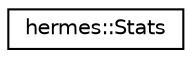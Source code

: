 digraph "Graphical Class Hierarchy"
{
 // LATEX_PDF_SIZE
  edge [fontname="Helvetica",fontsize="10",labelfontname="Helvetica",labelfontsize="10"];
  node [fontname="Helvetica",fontsize="10",shape=record];
  rankdir="LR";
  Node0 [label="hermes::Stats",height=0.2,width=0.4,color="black", fillcolor="white", style="filled",URL="$structhermes_1_1_stats.html",tooltip=" "];
}
